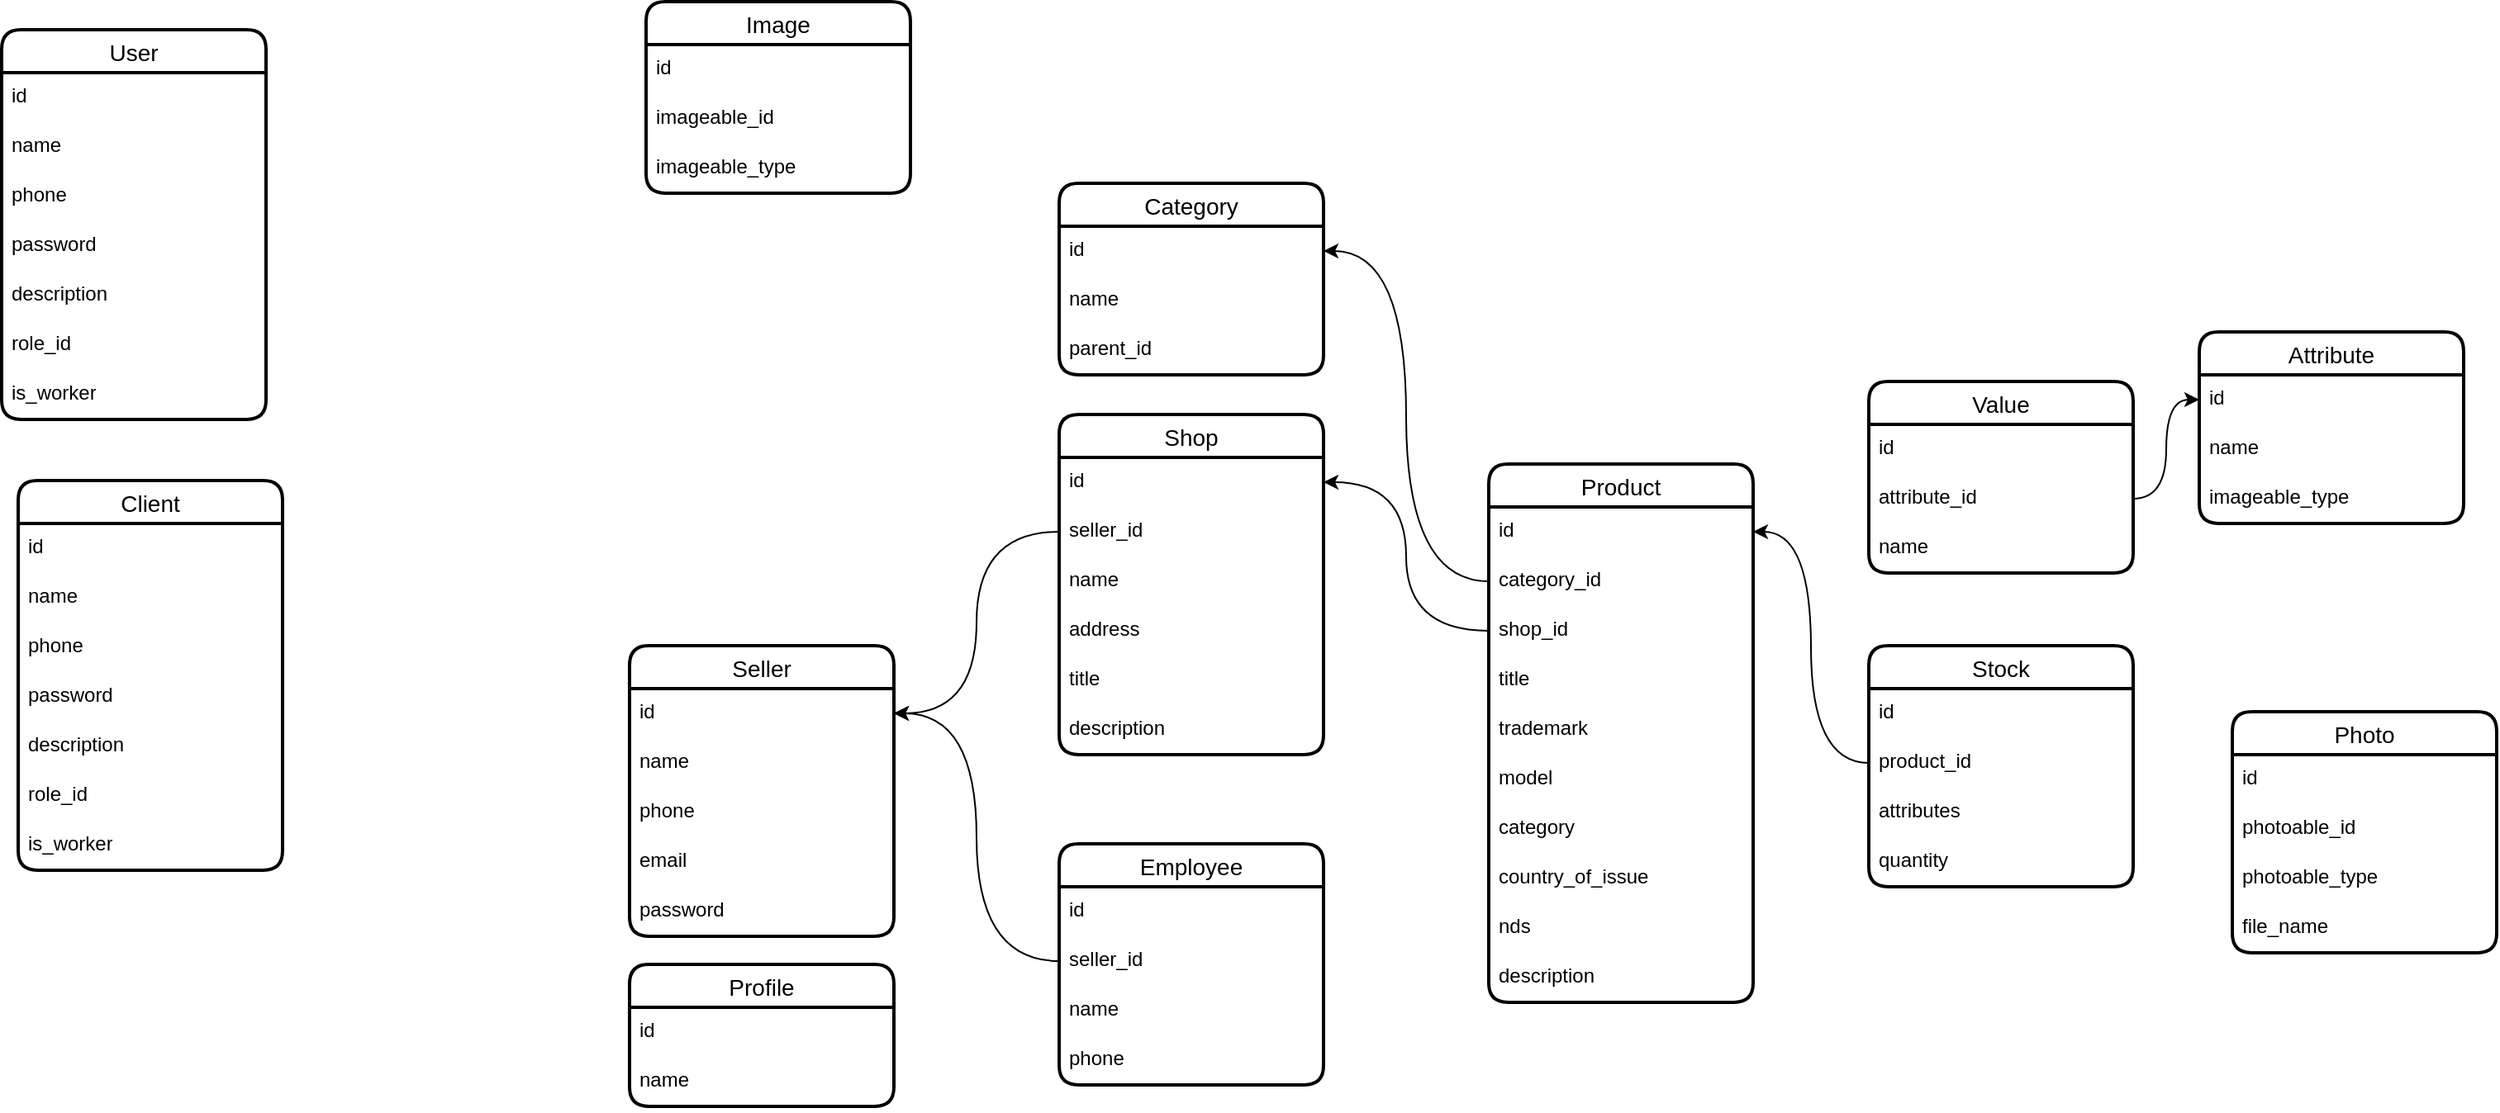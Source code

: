 <mxfile version="22.1.21" type="github">
  <diagram name="Страница — 1" id="BWyZNJxWL8o6nI6jkHpt">
    <mxGraphModel dx="1434" dy="738" grid="1" gridSize="10" guides="1" tooltips="1" connect="1" arrows="1" fold="1" page="1" pageScale="1" pageWidth="827" pageHeight="1169" math="0" shadow="0">
      <root>
        <mxCell id="0" />
        <mxCell id="1" parent="0" />
        <mxCell id="_narJhzpY2zVw0ucGG34-1" value="User" style="swimlane;fontStyle=0;childLayout=stackLayout;horizontal=1;startSize=26;horizontalStack=0;resizeParent=1;resizeParentMax=0;resizeLast=0;collapsible=1;marginBottom=0;align=center;fontSize=14;strokeWidth=2;rounded=1;shadow=0;glass=0;swimlaneLine=1;" parent="1" vertex="1">
          <mxGeometry x="60" y="427" width="160" height="236" as="geometry" />
        </mxCell>
        <mxCell id="_narJhzpY2zVw0ucGG34-2" value="id" style="text;strokeColor=none;fillColor=none;spacingLeft=4;spacingRight=4;overflow=hidden;rotatable=0;points=[[0,0.5],[1,0.5]];portConstraint=eastwest;fontSize=12;whiteSpace=wrap;html=1;" parent="_narJhzpY2zVw0ucGG34-1" vertex="1">
          <mxGeometry y="26" width="160" height="30" as="geometry" />
        </mxCell>
        <mxCell id="_narJhzpY2zVw0ucGG34-3" value="name" style="text;strokeColor=none;fillColor=none;spacingLeft=4;spacingRight=4;overflow=hidden;rotatable=0;points=[[0,0.5],[1,0.5]];portConstraint=eastwest;fontSize=12;whiteSpace=wrap;html=1;" parent="_narJhzpY2zVw0ucGG34-1" vertex="1">
          <mxGeometry y="56" width="160" height="30" as="geometry" />
        </mxCell>
        <mxCell id="_narJhzpY2zVw0ucGG34-4" value="phone" style="text;strokeColor=none;fillColor=none;spacingLeft=4;spacingRight=4;overflow=hidden;rotatable=0;points=[[0,0.5],[1,0.5]];portConstraint=eastwest;fontSize=12;whiteSpace=wrap;html=1;" parent="_narJhzpY2zVw0ucGG34-1" vertex="1">
          <mxGeometry y="86" width="160" height="30" as="geometry" />
        </mxCell>
        <mxCell id="_narJhzpY2zVw0ucGG34-5" value="password" style="text;strokeColor=none;fillColor=none;spacingLeft=4;spacingRight=4;overflow=hidden;rotatable=0;points=[[0,0.5],[1,0.5]];portConstraint=eastwest;fontSize=12;whiteSpace=wrap;html=1;" parent="_narJhzpY2zVw0ucGG34-1" vertex="1">
          <mxGeometry y="116" width="160" height="30" as="geometry" />
        </mxCell>
        <mxCell id="_narJhzpY2zVw0ucGG34-6" value="description" style="text;strokeColor=none;fillColor=none;spacingLeft=4;spacingRight=4;overflow=hidden;rotatable=0;points=[[0,0.5],[1,0.5]];portConstraint=eastwest;fontSize=12;whiteSpace=wrap;html=1;" parent="_narJhzpY2zVw0ucGG34-1" vertex="1">
          <mxGeometry y="146" width="160" height="30" as="geometry" />
        </mxCell>
        <mxCell id="_narJhzpY2zVw0ucGG34-7" value="role_id" style="text;strokeColor=none;fillColor=none;spacingLeft=4;spacingRight=4;overflow=hidden;rotatable=0;points=[[0,0.5],[1,0.5]];portConstraint=eastwest;fontSize=12;whiteSpace=wrap;html=1;" parent="_narJhzpY2zVw0ucGG34-1" vertex="1">
          <mxGeometry y="176" width="160" height="30" as="geometry" />
        </mxCell>
        <mxCell id="_narJhzpY2zVw0ucGG34-8" value="is_worker" style="text;strokeColor=none;fillColor=none;spacingLeft=4;spacingRight=4;overflow=hidden;rotatable=0;points=[[0,0.5],[1,0.5]];portConstraint=eastwest;fontSize=12;whiteSpace=wrap;html=1;" parent="_narJhzpY2zVw0ucGG34-1" vertex="1">
          <mxGeometry y="206" width="160" height="30" as="geometry" />
        </mxCell>
        <mxCell id="_narJhzpY2zVw0ucGG34-9" value="Client" style="swimlane;fontStyle=0;childLayout=stackLayout;horizontal=1;startSize=26;horizontalStack=0;resizeParent=1;resizeParentMax=0;resizeLast=0;collapsible=1;marginBottom=0;align=center;fontSize=14;strokeWidth=2;rounded=1;shadow=0;glass=0;swimlaneLine=1;" parent="1" vertex="1">
          <mxGeometry x="70" y="700" width="160" height="236" as="geometry" />
        </mxCell>
        <mxCell id="_narJhzpY2zVw0ucGG34-10" value="id" style="text;strokeColor=none;fillColor=none;spacingLeft=4;spacingRight=4;overflow=hidden;rotatable=0;points=[[0,0.5],[1,0.5]];portConstraint=eastwest;fontSize=12;whiteSpace=wrap;html=1;" parent="_narJhzpY2zVw0ucGG34-9" vertex="1">
          <mxGeometry y="26" width="160" height="30" as="geometry" />
        </mxCell>
        <mxCell id="_narJhzpY2zVw0ucGG34-11" value="name" style="text;strokeColor=none;fillColor=none;spacingLeft=4;spacingRight=4;overflow=hidden;rotatable=0;points=[[0,0.5],[1,0.5]];portConstraint=eastwest;fontSize=12;whiteSpace=wrap;html=1;" parent="_narJhzpY2zVw0ucGG34-9" vertex="1">
          <mxGeometry y="56" width="160" height="30" as="geometry" />
        </mxCell>
        <mxCell id="_narJhzpY2zVw0ucGG34-12" value="phone" style="text;strokeColor=none;fillColor=none;spacingLeft=4;spacingRight=4;overflow=hidden;rotatable=0;points=[[0,0.5],[1,0.5]];portConstraint=eastwest;fontSize=12;whiteSpace=wrap;html=1;" parent="_narJhzpY2zVw0ucGG34-9" vertex="1">
          <mxGeometry y="86" width="160" height="30" as="geometry" />
        </mxCell>
        <mxCell id="_narJhzpY2zVw0ucGG34-13" value="password" style="text;strokeColor=none;fillColor=none;spacingLeft=4;spacingRight=4;overflow=hidden;rotatable=0;points=[[0,0.5],[1,0.5]];portConstraint=eastwest;fontSize=12;whiteSpace=wrap;html=1;" parent="_narJhzpY2zVw0ucGG34-9" vertex="1">
          <mxGeometry y="116" width="160" height="30" as="geometry" />
        </mxCell>
        <mxCell id="_narJhzpY2zVw0ucGG34-14" value="description" style="text;strokeColor=none;fillColor=none;spacingLeft=4;spacingRight=4;overflow=hidden;rotatable=0;points=[[0,0.5],[1,0.5]];portConstraint=eastwest;fontSize=12;whiteSpace=wrap;html=1;" parent="_narJhzpY2zVw0ucGG34-9" vertex="1">
          <mxGeometry y="146" width="160" height="30" as="geometry" />
        </mxCell>
        <mxCell id="_narJhzpY2zVw0ucGG34-15" value="role_id" style="text;strokeColor=none;fillColor=none;spacingLeft=4;spacingRight=4;overflow=hidden;rotatable=0;points=[[0,0.5],[1,0.5]];portConstraint=eastwest;fontSize=12;whiteSpace=wrap;html=1;" parent="_narJhzpY2zVw0ucGG34-9" vertex="1">
          <mxGeometry y="176" width="160" height="30" as="geometry" />
        </mxCell>
        <mxCell id="_narJhzpY2zVw0ucGG34-16" value="is_worker" style="text;strokeColor=none;fillColor=none;spacingLeft=4;spacingRight=4;overflow=hidden;rotatable=0;points=[[0,0.5],[1,0.5]];portConstraint=eastwest;fontSize=12;whiteSpace=wrap;html=1;" parent="_narJhzpY2zVw0ucGG34-9" vertex="1">
          <mxGeometry y="206" width="160" height="30" as="geometry" />
        </mxCell>
        <mxCell id="_narJhzpY2zVw0ucGG34-17" value="Seller" style="swimlane;fontStyle=0;childLayout=stackLayout;horizontal=1;startSize=26;horizontalStack=0;resizeParent=1;resizeParentMax=0;resizeLast=0;collapsible=1;marginBottom=0;align=center;fontSize=14;strokeWidth=2;rounded=1;shadow=0;glass=0;swimlaneLine=1;" parent="1" vertex="1">
          <mxGeometry x="440" y="800" width="160" height="176" as="geometry" />
        </mxCell>
        <mxCell id="_narJhzpY2zVw0ucGG34-18" value="id" style="text;strokeColor=none;fillColor=none;spacingLeft=4;spacingRight=4;overflow=hidden;rotatable=0;points=[[0,0.5],[1,0.5]];portConstraint=eastwest;fontSize=12;whiteSpace=wrap;html=1;" parent="_narJhzpY2zVw0ucGG34-17" vertex="1">
          <mxGeometry y="26" width="160" height="30" as="geometry" />
        </mxCell>
        <mxCell id="_narJhzpY2zVw0ucGG34-19" value="name" style="text;strokeColor=none;fillColor=none;spacingLeft=4;spacingRight=4;overflow=hidden;rotatable=0;points=[[0,0.5],[1,0.5]];portConstraint=eastwest;fontSize=12;whiteSpace=wrap;html=1;" parent="_narJhzpY2zVw0ucGG34-17" vertex="1">
          <mxGeometry y="56" width="160" height="30" as="geometry" />
        </mxCell>
        <mxCell id="_narJhzpY2zVw0ucGG34-20" value="phone" style="text;strokeColor=none;fillColor=none;spacingLeft=4;spacingRight=4;overflow=hidden;rotatable=0;points=[[0,0.5],[1,0.5]];portConstraint=eastwest;fontSize=12;whiteSpace=wrap;html=1;" parent="_narJhzpY2zVw0ucGG34-17" vertex="1">
          <mxGeometry y="86" width="160" height="30" as="geometry" />
        </mxCell>
        <mxCell id="_narJhzpY2zVw0ucGG34-25" value="email" style="text;strokeColor=none;fillColor=none;spacingLeft=4;spacingRight=4;overflow=hidden;rotatable=0;points=[[0,0.5],[1,0.5]];portConstraint=eastwest;fontSize=12;whiteSpace=wrap;html=1;" parent="_narJhzpY2zVw0ucGG34-17" vertex="1">
          <mxGeometry y="116" width="160" height="30" as="geometry" />
        </mxCell>
        <mxCell id="_narJhzpY2zVw0ucGG34-21" value="password" style="text;strokeColor=none;fillColor=none;spacingLeft=4;spacingRight=4;overflow=hidden;rotatable=0;points=[[0,0.5],[1,0.5]];portConstraint=eastwest;fontSize=12;whiteSpace=wrap;html=1;" parent="_narJhzpY2zVw0ucGG34-17" vertex="1">
          <mxGeometry y="146" width="160" height="30" as="geometry" />
        </mxCell>
        <mxCell id="_narJhzpY2zVw0ucGG34-27" value="Shop" style="swimlane;fontStyle=0;childLayout=stackLayout;horizontal=1;startSize=26;horizontalStack=0;resizeParent=1;resizeParentMax=0;resizeLast=0;collapsible=1;marginBottom=0;align=center;fontSize=14;strokeWidth=2;rounded=1;shadow=0;glass=0;swimlaneLine=1;" parent="1" vertex="1">
          <mxGeometry x="700" y="660" width="160" height="206" as="geometry" />
        </mxCell>
        <mxCell id="_narJhzpY2zVw0ucGG34-28" value="id" style="text;strokeColor=none;fillColor=none;spacingLeft=4;spacingRight=4;overflow=hidden;rotatable=0;points=[[0,0.5],[1,0.5]];portConstraint=eastwest;fontSize=12;whiteSpace=wrap;html=1;" parent="_narJhzpY2zVw0ucGG34-27" vertex="1">
          <mxGeometry y="26" width="160" height="30" as="geometry" />
        </mxCell>
        <mxCell id="_narJhzpY2zVw0ucGG34-33" value="seller_id" style="text;strokeColor=none;fillColor=none;spacingLeft=4;spacingRight=4;overflow=hidden;rotatable=0;points=[[0,0.5],[1,0.5]];portConstraint=eastwest;fontSize=12;whiteSpace=wrap;html=1;" parent="_narJhzpY2zVw0ucGG34-27" vertex="1">
          <mxGeometry y="56" width="160" height="30" as="geometry" />
        </mxCell>
        <mxCell id="_narJhzpY2zVw0ucGG34-29" value="name" style="text;strokeColor=none;fillColor=none;spacingLeft=4;spacingRight=4;overflow=hidden;rotatable=0;points=[[0,0.5],[1,0.5]];portConstraint=eastwest;fontSize=12;whiteSpace=wrap;html=1;" parent="_narJhzpY2zVw0ucGG34-27" vertex="1">
          <mxGeometry y="86" width="160" height="30" as="geometry" />
        </mxCell>
        <mxCell id="_narJhzpY2zVw0ucGG34-30" value="address" style="text;strokeColor=none;fillColor=none;spacingLeft=4;spacingRight=4;overflow=hidden;rotatable=0;points=[[0,0.5],[1,0.5]];portConstraint=eastwest;fontSize=12;whiteSpace=wrap;html=1;" parent="_narJhzpY2zVw0ucGG34-27" vertex="1">
          <mxGeometry y="116" width="160" height="30" as="geometry" />
        </mxCell>
        <mxCell id="_narJhzpY2zVw0ucGG34-31" value="title" style="text;strokeColor=none;fillColor=none;spacingLeft=4;spacingRight=4;overflow=hidden;rotatable=0;points=[[0,0.5],[1,0.5]];portConstraint=eastwest;fontSize=12;whiteSpace=wrap;html=1;" parent="_narJhzpY2zVw0ucGG34-27" vertex="1">
          <mxGeometry y="146" width="160" height="30" as="geometry" />
        </mxCell>
        <mxCell id="_narJhzpY2zVw0ucGG34-32" value="description" style="text;strokeColor=none;fillColor=none;spacingLeft=4;spacingRight=4;overflow=hidden;rotatable=0;points=[[0,0.5],[1,0.5]];portConstraint=eastwest;fontSize=12;whiteSpace=wrap;html=1;" parent="_narJhzpY2zVw0ucGG34-27" vertex="1">
          <mxGeometry y="176" width="160" height="30" as="geometry" />
        </mxCell>
        <mxCell id="_narJhzpY2zVw0ucGG34-34" style="edgeStyle=orthogonalEdgeStyle;rounded=0;orthogonalLoop=1;jettySize=auto;html=1;entryX=1;entryY=0.5;entryDx=0;entryDy=0;curved=1;" parent="1" source="_narJhzpY2zVw0ucGG34-33" target="_narJhzpY2zVw0ucGG34-18" edge="1">
          <mxGeometry relative="1" as="geometry" />
        </mxCell>
        <mxCell id="_narJhzpY2zVw0ucGG34-35" value="Employee" style="swimlane;fontStyle=0;childLayout=stackLayout;horizontal=1;startSize=26;horizontalStack=0;resizeParent=1;resizeParentMax=0;resizeLast=0;collapsible=1;marginBottom=0;align=center;fontSize=14;strokeWidth=2;rounded=1;shadow=0;glass=0;swimlaneLine=1;" parent="1" vertex="1">
          <mxGeometry x="700" y="920" width="160" height="146" as="geometry" />
        </mxCell>
        <mxCell id="_narJhzpY2zVw0ucGG34-36" value="id" style="text;strokeColor=none;fillColor=none;spacingLeft=4;spacingRight=4;overflow=hidden;rotatable=0;points=[[0,0.5],[1,0.5]];portConstraint=eastwest;fontSize=12;whiteSpace=wrap;html=1;" parent="_narJhzpY2zVw0ucGG34-35" vertex="1">
          <mxGeometry y="26" width="160" height="30" as="geometry" />
        </mxCell>
        <mxCell id="_narJhzpY2zVw0ucGG34-41" value="seller_id" style="text;strokeColor=none;fillColor=none;spacingLeft=4;spacingRight=4;overflow=hidden;rotatable=0;points=[[0,0.5],[1,0.5]];portConstraint=eastwest;fontSize=12;whiteSpace=wrap;html=1;" parent="_narJhzpY2zVw0ucGG34-35" vertex="1">
          <mxGeometry y="56" width="160" height="30" as="geometry" />
        </mxCell>
        <mxCell id="_narJhzpY2zVw0ucGG34-37" value="name" style="text;strokeColor=none;fillColor=none;spacingLeft=4;spacingRight=4;overflow=hidden;rotatable=0;points=[[0,0.5],[1,0.5]];portConstraint=eastwest;fontSize=12;whiteSpace=wrap;html=1;" parent="_narJhzpY2zVw0ucGG34-35" vertex="1">
          <mxGeometry y="86" width="160" height="30" as="geometry" />
        </mxCell>
        <mxCell id="_narJhzpY2zVw0ucGG34-38" value="phone" style="text;strokeColor=none;fillColor=none;spacingLeft=4;spacingRight=4;overflow=hidden;rotatable=0;points=[[0,0.5],[1,0.5]];portConstraint=eastwest;fontSize=12;whiteSpace=wrap;html=1;" parent="_narJhzpY2zVw0ucGG34-35" vertex="1">
          <mxGeometry y="116" width="160" height="30" as="geometry" />
        </mxCell>
        <mxCell id="_narJhzpY2zVw0ucGG34-42" style="edgeStyle=orthogonalEdgeStyle;rounded=0;orthogonalLoop=1;jettySize=auto;html=1;entryX=1;entryY=0.5;entryDx=0;entryDy=0;curved=1;" parent="1" source="_narJhzpY2zVw0ucGG34-41" target="_narJhzpY2zVw0ucGG34-18" edge="1">
          <mxGeometry relative="1" as="geometry" />
        </mxCell>
        <mxCell id="_narJhzpY2zVw0ucGG34-43" value="Profile" style="swimlane;fontStyle=0;childLayout=stackLayout;horizontal=1;startSize=26;horizontalStack=0;resizeParent=1;resizeParentMax=0;resizeLast=0;collapsible=1;marginBottom=0;align=center;fontSize=14;strokeWidth=2;rounded=1;shadow=0;glass=0;swimlaneLine=1;" parent="1" vertex="1">
          <mxGeometry x="440" y="993" width="160" height="86" as="geometry" />
        </mxCell>
        <mxCell id="_narJhzpY2zVw0ucGG34-44" value="id" style="text;strokeColor=none;fillColor=none;spacingLeft=4;spacingRight=4;overflow=hidden;rotatable=0;points=[[0,0.5],[1,0.5]];portConstraint=eastwest;fontSize=12;whiteSpace=wrap;html=1;" parent="_narJhzpY2zVw0ucGG34-43" vertex="1">
          <mxGeometry y="26" width="160" height="30" as="geometry" />
        </mxCell>
        <mxCell id="_narJhzpY2zVw0ucGG34-45" value="name" style="text;strokeColor=none;fillColor=none;spacingLeft=4;spacingRight=4;overflow=hidden;rotatable=0;points=[[0,0.5],[1,0.5]];portConstraint=eastwest;fontSize=12;whiteSpace=wrap;html=1;" parent="_narJhzpY2zVw0ucGG34-43" vertex="1">
          <mxGeometry y="56" width="160" height="30" as="geometry" />
        </mxCell>
        <mxCell id="BpsdzTjYJP_1Rekba4Cz-1" value="Product" style="swimlane;fontStyle=0;childLayout=stackLayout;horizontal=1;startSize=26;horizontalStack=0;resizeParent=1;resizeParentMax=0;resizeLast=0;collapsible=1;marginBottom=0;align=center;fontSize=14;strokeWidth=2;rounded=1;shadow=0;glass=0;swimlaneLine=1;" parent="1" vertex="1">
          <mxGeometry x="960" y="690" width="160" height="326" as="geometry" />
        </mxCell>
        <mxCell id="BpsdzTjYJP_1Rekba4Cz-2" value="id" style="text;strokeColor=none;fillColor=none;spacingLeft=4;spacingRight=4;overflow=hidden;rotatable=0;points=[[0,0.5],[1,0.5]];portConstraint=eastwest;fontSize=12;whiteSpace=wrap;html=1;" parent="BpsdzTjYJP_1Rekba4Cz-1" vertex="1">
          <mxGeometry y="26" width="160" height="30" as="geometry" />
        </mxCell>
        <mxCell id="V-AgaNyARPgE2Pu8U8aW-7" value="category_id" style="text;strokeColor=none;fillColor=none;spacingLeft=4;spacingRight=4;overflow=hidden;rotatable=0;points=[[0,0.5],[1,0.5]];portConstraint=eastwest;fontSize=12;whiteSpace=wrap;html=1;" parent="BpsdzTjYJP_1Rekba4Cz-1" vertex="1">
          <mxGeometry y="56" width="160" height="30" as="geometry" />
        </mxCell>
        <mxCell id="BpsdzTjYJP_1Rekba4Cz-3" value="shop_id" style="text;strokeColor=none;fillColor=none;spacingLeft=4;spacingRight=4;overflow=hidden;rotatable=0;points=[[0,0.5],[1,0.5]];portConstraint=eastwest;fontSize=12;whiteSpace=wrap;html=1;" parent="BpsdzTjYJP_1Rekba4Cz-1" vertex="1">
          <mxGeometry y="86" width="160" height="30" as="geometry" />
        </mxCell>
        <mxCell id="BpsdzTjYJP_1Rekba4Cz-4" value="title" style="text;strokeColor=none;fillColor=none;spacingLeft=4;spacingRight=4;overflow=hidden;rotatable=0;points=[[0,0.5],[1,0.5]];portConstraint=eastwest;fontSize=12;whiteSpace=wrap;html=1;" parent="BpsdzTjYJP_1Rekba4Cz-1" vertex="1">
          <mxGeometry y="116" width="160" height="30" as="geometry" />
        </mxCell>
        <mxCell id="BpsdzTjYJP_1Rekba4Cz-5" value="trademark" style="text;strokeColor=none;fillColor=none;spacingLeft=4;spacingRight=4;overflow=hidden;rotatable=0;points=[[0,0.5],[1,0.5]];portConstraint=eastwest;fontSize=12;whiteSpace=wrap;html=1;" parent="BpsdzTjYJP_1Rekba4Cz-1" vertex="1">
          <mxGeometry y="146" width="160" height="30" as="geometry" />
        </mxCell>
        <mxCell id="BpsdzTjYJP_1Rekba4Cz-6" value="model" style="text;strokeColor=none;fillColor=none;spacingLeft=4;spacingRight=4;overflow=hidden;rotatable=0;points=[[0,0.5],[1,0.5]];portConstraint=eastwest;fontSize=12;whiteSpace=wrap;html=1;" parent="BpsdzTjYJP_1Rekba4Cz-1" vertex="1">
          <mxGeometry y="176" width="160" height="30" as="geometry" />
        </mxCell>
        <mxCell id="BpsdzTjYJP_1Rekba4Cz-7" value="category" style="text;strokeColor=none;fillColor=none;spacingLeft=4;spacingRight=4;overflow=hidden;rotatable=0;points=[[0,0.5],[1,0.5]];portConstraint=eastwest;fontSize=12;whiteSpace=wrap;html=1;" parent="BpsdzTjYJP_1Rekba4Cz-1" vertex="1">
          <mxGeometry y="206" width="160" height="30" as="geometry" />
        </mxCell>
        <mxCell id="sHEAgULYCqsHMVo5ReOy-1" value="country_of_issue" style="text;strokeColor=none;fillColor=none;spacingLeft=4;spacingRight=4;overflow=hidden;rotatable=0;points=[[0,0.5],[1,0.5]];portConstraint=eastwest;fontSize=12;whiteSpace=wrap;html=1;" parent="BpsdzTjYJP_1Rekba4Cz-1" vertex="1">
          <mxGeometry y="236" width="160" height="30" as="geometry" />
        </mxCell>
        <mxCell id="sHEAgULYCqsHMVo5ReOy-2" value="nds" style="text;strokeColor=none;fillColor=none;spacingLeft=4;spacingRight=4;overflow=hidden;rotatable=0;points=[[0,0.5],[1,0.5]];portConstraint=eastwest;fontSize=12;whiteSpace=wrap;html=1;" parent="BpsdzTjYJP_1Rekba4Cz-1" vertex="1">
          <mxGeometry y="266" width="160" height="30" as="geometry" />
        </mxCell>
        <mxCell id="sHEAgULYCqsHMVo5ReOy-3" value="description" style="text;strokeColor=none;fillColor=none;spacingLeft=4;spacingRight=4;overflow=hidden;rotatable=0;points=[[0,0.5],[1,0.5]];portConstraint=eastwest;fontSize=12;whiteSpace=wrap;html=1;" parent="BpsdzTjYJP_1Rekba4Cz-1" vertex="1">
          <mxGeometry y="296" width="160" height="30" as="geometry" />
        </mxCell>
        <mxCell id="BpsdzTjYJP_1Rekba4Cz-8" style="edgeStyle=orthogonalEdgeStyle;rounded=0;orthogonalLoop=1;jettySize=auto;html=1;entryX=1;entryY=0.5;entryDx=0;entryDy=0;curved=1;" parent="1" source="BpsdzTjYJP_1Rekba4Cz-3" target="_narJhzpY2zVw0ucGG34-28" edge="1">
          <mxGeometry relative="1" as="geometry" />
        </mxCell>
        <mxCell id="sHEAgULYCqsHMVo5ReOy-4" value="Image" style="swimlane;fontStyle=0;childLayout=stackLayout;horizontal=1;startSize=26;horizontalStack=0;resizeParent=1;resizeParentMax=0;resizeLast=0;collapsible=1;marginBottom=0;align=center;fontSize=14;strokeWidth=2;rounded=1;shadow=0;glass=0;swimlaneLine=1;" parent="1" vertex="1">
          <mxGeometry x="450" y="410" width="160" height="116" as="geometry" />
        </mxCell>
        <mxCell id="sHEAgULYCqsHMVo5ReOy-5" value="id" style="text;strokeColor=none;fillColor=none;spacingLeft=4;spacingRight=4;overflow=hidden;rotatable=0;points=[[0,0.5],[1,0.5]];portConstraint=eastwest;fontSize=12;whiteSpace=wrap;html=1;" parent="sHEAgULYCqsHMVo5ReOy-4" vertex="1">
          <mxGeometry y="26" width="160" height="30" as="geometry" />
        </mxCell>
        <mxCell id="sHEAgULYCqsHMVo5ReOy-6" value="imageable_id" style="text;strokeColor=none;fillColor=none;spacingLeft=4;spacingRight=4;overflow=hidden;rotatable=0;points=[[0,0.5],[1,0.5]];portConstraint=eastwest;fontSize=12;whiteSpace=wrap;html=1;" parent="sHEAgULYCqsHMVo5ReOy-4" vertex="1">
          <mxGeometry y="56" width="160" height="30" as="geometry" />
        </mxCell>
        <mxCell id="sHEAgULYCqsHMVo5ReOy-14" value="imageable_type" style="text;strokeColor=none;fillColor=none;spacingLeft=4;spacingRight=4;overflow=hidden;rotatable=0;points=[[0,0.5],[1,0.5]];portConstraint=eastwest;fontSize=12;whiteSpace=wrap;html=1;" parent="sHEAgULYCqsHMVo5ReOy-4" vertex="1">
          <mxGeometry y="86" width="160" height="30" as="geometry" />
        </mxCell>
        <mxCell id="sHEAgULYCqsHMVo5ReOy-15" value="Attribute" style="swimlane;fontStyle=0;childLayout=stackLayout;horizontal=1;startSize=26;horizontalStack=0;resizeParent=1;resizeParentMax=0;resizeLast=0;collapsible=1;marginBottom=0;align=center;fontSize=14;strokeWidth=2;rounded=1;shadow=0;glass=0;swimlaneLine=1;" parent="1" vertex="1">
          <mxGeometry x="1390" y="610" width="160" height="116" as="geometry" />
        </mxCell>
        <mxCell id="sHEAgULYCqsHMVo5ReOy-16" value="id" style="text;strokeColor=none;fillColor=none;spacingLeft=4;spacingRight=4;overflow=hidden;rotatable=0;points=[[0,0.5],[1,0.5]];portConstraint=eastwest;fontSize=12;whiteSpace=wrap;html=1;" parent="sHEAgULYCqsHMVo5ReOy-15" vertex="1">
          <mxGeometry y="26" width="160" height="30" as="geometry" />
        </mxCell>
        <mxCell id="sHEAgULYCqsHMVo5ReOy-17" value="name" style="text;strokeColor=none;fillColor=none;spacingLeft=4;spacingRight=4;overflow=hidden;rotatable=0;points=[[0,0.5],[1,0.5]];portConstraint=eastwest;fontSize=12;whiteSpace=wrap;html=1;" parent="sHEAgULYCqsHMVo5ReOy-15" vertex="1">
          <mxGeometry y="56" width="160" height="30" as="geometry" />
        </mxCell>
        <mxCell id="sHEAgULYCqsHMVo5ReOy-18" value="imageable_type" style="text;strokeColor=none;fillColor=none;spacingLeft=4;spacingRight=4;overflow=hidden;rotatable=0;points=[[0,0.5],[1,0.5]];portConstraint=eastwest;fontSize=12;whiteSpace=wrap;html=1;" parent="sHEAgULYCqsHMVo5ReOy-15" vertex="1">
          <mxGeometry y="86" width="160" height="30" as="geometry" />
        </mxCell>
        <mxCell id="sHEAgULYCqsHMVo5ReOy-19" value="Value" style="swimlane;fontStyle=0;childLayout=stackLayout;horizontal=1;startSize=26;horizontalStack=0;resizeParent=1;resizeParentMax=0;resizeLast=0;collapsible=1;marginBottom=0;align=center;fontSize=14;strokeWidth=2;rounded=1;shadow=0;glass=0;swimlaneLine=1;" parent="1" vertex="1">
          <mxGeometry x="1190" y="640" width="160" height="116" as="geometry" />
        </mxCell>
        <mxCell id="sHEAgULYCqsHMVo5ReOy-31" value="id" style="text;strokeColor=none;fillColor=none;spacingLeft=4;spacingRight=4;overflow=hidden;rotatable=0;points=[[0,0.5],[1,0.5]];portConstraint=eastwest;fontSize=12;whiteSpace=wrap;html=1;" parent="sHEAgULYCqsHMVo5ReOy-19" vertex="1">
          <mxGeometry y="26" width="160" height="30" as="geometry" />
        </mxCell>
        <mxCell id="sHEAgULYCqsHMVo5ReOy-21" value="attribute_id" style="text;strokeColor=none;fillColor=none;spacingLeft=4;spacingRight=4;overflow=hidden;rotatable=0;points=[[0,0.5],[1,0.5]];portConstraint=eastwest;fontSize=12;whiteSpace=wrap;html=1;" parent="sHEAgULYCqsHMVo5ReOy-19" vertex="1">
          <mxGeometry y="56" width="160" height="30" as="geometry" />
        </mxCell>
        <mxCell id="sHEAgULYCqsHMVo5ReOy-22" value="name" style="text;strokeColor=none;fillColor=none;spacingLeft=4;spacingRight=4;overflow=hidden;rotatable=0;points=[[0,0.5],[1,0.5]];portConstraint=eastwest;fontSize=12;whiteSpace=wrap;html=1;" parent="sHEAgULYCqsHMVo5ReOy-19" vertex="1">
          <mxGeometry y="86" width="160" height="30" as="geometry" />
        </mxCell>
        <mxCell id="sHEAgULYCqsHMVo5ReOy-24" style="edgeStyle=orthogonalEdgeStyle;rounded=0;orthogonalLoop=1;jettySize=auto;html=1;entryX=0;entryY=0.5;entryDx=0;entryDy=0;curved=1;" parent="1" source="sHEAgULYCqsHMVo5ReOy-21" target="sHEAgULYCqsHMVo5ReOy-16" edge="1">
          <mxGeometry relative="1" as="geometry" />
        </mxCell>
        <mxCell id="sHEAgULYCqsHMVo5ReOy-25" value="Stock" style="swimlane;fontStyle=0;childLayout=stackLayout;horizontal=1;startSize=26;horizontalStack=0;resizeParent=1;resizeParentMax=0;resizeLast=0;collapsible=1;marginBottom=0;align=center;fontSize=14;strokeWidth=2;rounded=1;shadow=0;glass=0;swimlaneLine=1;" parent="1" vertex="1">
          <mxGeometry x="1190" y="800" width="160" height="146" as="geometry" />
        </mxCell>
        <mxCell id="sHEAgULYCqsHMVo5ReOy-26" value="id" style="text;strokeColor=none;fillColor=none;spacingLeft=4;spacingRight=4;overflow=hidden;rotatable=0;points=[[0,0.5],[1,0.5]];portConstraint=eastwest;fontSize=12;whiteSpace=wrap;html=1;" parent="sHEAgULYCqsHMVo5ReOy-25" vertex="1">
          <mxGeometry y="26" width="160" height="30" as="geometry" />
        </mxCell>
        <mxCell id="sHEAgULYCqsHMVo5ReOy-27" value="product_id" style="text;strokeColor=none;fillColor=none;spacingLeft=4;spacingRight=4;overflow=hidden;rotatable=0;points=[[0,0.5],[1,0.5]];portConstraint=eastwest;fontSize=12;whiteSpace=wrap;html=1;" parent="sHEAgULYCqsHMVo5ReOy-25" vertex="1">
          <mxGeometry y="56" width="160" height="30" as="geometry" />
        </mxCell>
        <mxCell id="sHEAgULYCqsHMVo5ReOy-28" value="attributes" style="text;strokeColor=none;fillColor=none;spacingLeft=4;spacingRight=4;overflow=hidden;rotatable=0;points=[[0,0.5],[1,0.5]];portConstraint=eastwest;fontSize=12;whiteSpace=wrap;html=1;" parent="sHEAgULYCqsHMVo5ReOy-25" vertex="1">
          <mxGeometry y="86" width="160" height="30" as="geometry" />
        </mxCell>
        <mxCell id="sHEAgULYCqsHMVo5ReOy-29" value="quantity" style="text;strokeColor=none;fillColor=none;spacingLeft=4;spacingRight=4;overflow=hidden;rotatable=0;points=[[0,0.5],[1,0.5]];portConstraint=eastwest;fontSize=12;whiteSpace=wrap;html=1;" parent="sHEAgULYCqsHMVo5ReOy-25" vertex="1">
          <mxGeometry y="116" width="160" height="30" as="geometry" />
        </mxCell>
        <mxCell id="sHEAgULYCqsHMVo5ReOy-30" style="edgeStyle=orthogonalEdgeStyle;rounded=0;orthogonalLoop=1;jettySize=auto;html=1;entryX=1;entryY=0.5;entryDx=0;entryDy=0;curved=1;" parent="1" source="sHEAgULYCqsHMVo5ReOy-27" target="BpsdzTjYJP_1Rekba4Cz-2" edge="1">
          <mxGeometry relative="1" as="geometry" />
        </mxCell>
        <mxCell id="V-AgaNyARPgE2Pu8U8aW-1" value="Category" style="swimlane;fontStyle=0;childLayout=stackLayout;horizontal=1;startSize=26;horizontalStack=0;resizeParent=1;resizeParentMax=0;resizeLast=0;collapsible=1;marginBottom=0;align=center;fontSize=14;strokeWidth=2;rounded=1;shadow=0;glass=0;swimlaneLine=1;" parent="1" vertex="1">
          <mxGeometry x="700" y="520" width="160" height="116" as="geometry" />
        </mxCell>
        <mxCell id="V-AgaNyARPgE2Pu8U8aW-2" value="id" style="text;strokeColor=none;fillColor=none;spacingLeft=4;spacingRight=4;overflow=hidden;rotatable=0;points=[[0,0.5],[1,0.5]];portConstraint=eastwest;fontSize=12;whiteSpace=wrap;html=1;" parent="V-AgaNyARPgE2Pu8U8aW-1" vertex="1">
          <mxGeometry y="26" width="160" height="30" as="geometry" />
        </mxCell>
        <mxCell id="V-AgaNyARPgE2Pu8U8aW-3" value="name" style="text;strokeColor=none;fillColor=none;spacingLeft=4;spacingRight=4;overflow=hidden;rotatable=0;points=[[0,0.5],[1,0.5]];portConstraint=eastwest;fontSize=12;whiteSpace=wrap;html=1;" parent="V-AgaNyARPgE2Pu8U8aW-1" vertex="1">
          <mxGeometry y="56" width="160" height="30" as="geometry" />
        </mxCell>
        <mxCell id="V-AgaNyARPgE2Pu8U8aW-4" value="parent_id" style="text;strokeColor=none;fillColor=none;spacingLeft=4;spacingRight=4;overflow=hidden;rotatable=0;points=[[0,0.5],[1,0.5]];portConstraint=eastwest;fontSize=12;whiteSpace=wrap;html=1;" parent="V-AgaNyARPgE2Pu8U8aW-1" vertex="1">
          <mxGeometry y="86" width="160" height="30" as="geometry" />
        </mxCell>
        <mxCell id="V-AgaNyARPgE2Pu8U8aW-8" style="edgeStyle=orthogonalEdgeStyle;rounded=0;orthogonalLoop=1;jettySize=auto;html=1;entryX=1;entryY=0.5;entryDx=0;entryDy=0;curved=1;" parent="1" source="V-AgaNyARPgE2Pu8U8aW-7" target="V-AgaNyARPgE2Pu8U8aW-2" edge="1">
          <mxGeometry relative="1" as="geometry" />
        </mxCell>
        <mxCell id="RYdrPVg1xr2d8Cnb8KX5-1" value="Photo" style="swimlane;fontStyle=0;childLayout=stackLayout;horizontal=1;startSize=26;horizontalStack=0;resizeParent=1;resizeParentMax=0;resizeLast=0;collapsible=1;marginBottom=0;align=center;fontSize=14;strokeWidth=2;rounded=1;shadow=0;glass=0;swimlaneLine=1;" vertex="1" parent="1">
          <mxGeometry x="1410" y="840" width="160" height="146" as="geometry" />
        </mxCell>
        <mxCell id="RYdrPVg1xr2d8Cnb8KX5-2" value="id" style="text;strokeColor=none;fillColor=none;spacingLeft=4;spacingRight=4;overflow=hidden;rotatable=0;points=[[0,0.5],[1,0.5]];portConstraint=eastwest;fontSize=12;whiteSpace=wrap;html=1;" vertex="1" parent="RYdrPVg1xr2d8Cnb8KX5-1">
          <mxGeometry y="26" width="160" height="30" as="geometry" />
        </mxCell>
        <mxCell id="RYdrPVg1xr2d8Cnb8KX5-3" value="photoable_id" style="text;strokeColor=none;fillColor=none;spacingLeft=4;spacingRight=4;overflow=hidden;rotatable=0;points=[[0,0.5],[1,0.5]];portConstraint=eastwest;fontSize=12;whiteSpace=wrap;html=1;" vertex="1" parent="RYdrPVg1xr2d8Cnb8KX5-1">
          <mxGeometry y="56" width="160" height="30" as="geometry" />
        </mxCell>
        <mxCell id="RYdrPVg1xr2d8Cnb8KX5-4" value="photoable_type" style="text;strokeColor=none;fillColor=none;spacingLeft=4;spacingRight=4;overflow=hidden;rotatable=0;points=[[0,0.5],[1,0.5]];portConstraint=eastwest;fontSize=12;whiteSpace=wrap;html=1;" vertex="1" parent="RYdrPVg1xr2d8Cnb8KX5-1">
          <mxGeometry y="86" width="160" height="30" as="geometry" />
        </mxCell>
        <mxCell id="RYdrPVg1xr2d8Cnb8KX5-5" value="file_name" style="text;strokeColor=none;fillColor=none;spacingLeft=4;spacingRight=4;overflow=hidden;rotatable=0;points=[[0,0.5],[1,0.5]];portConstraint=eastwest;fontSize=12;whiteSpace=wrap;html=1;" vertex="1" parent="RYdrPVg1xr2d8Cnb8KX5-1">
          <mxGeometry y="116" width="160" height="30" as="geometry" />
        </mxCell>
      </root>
    </mxGraphModel>
  </diagram>
</mxfile>
